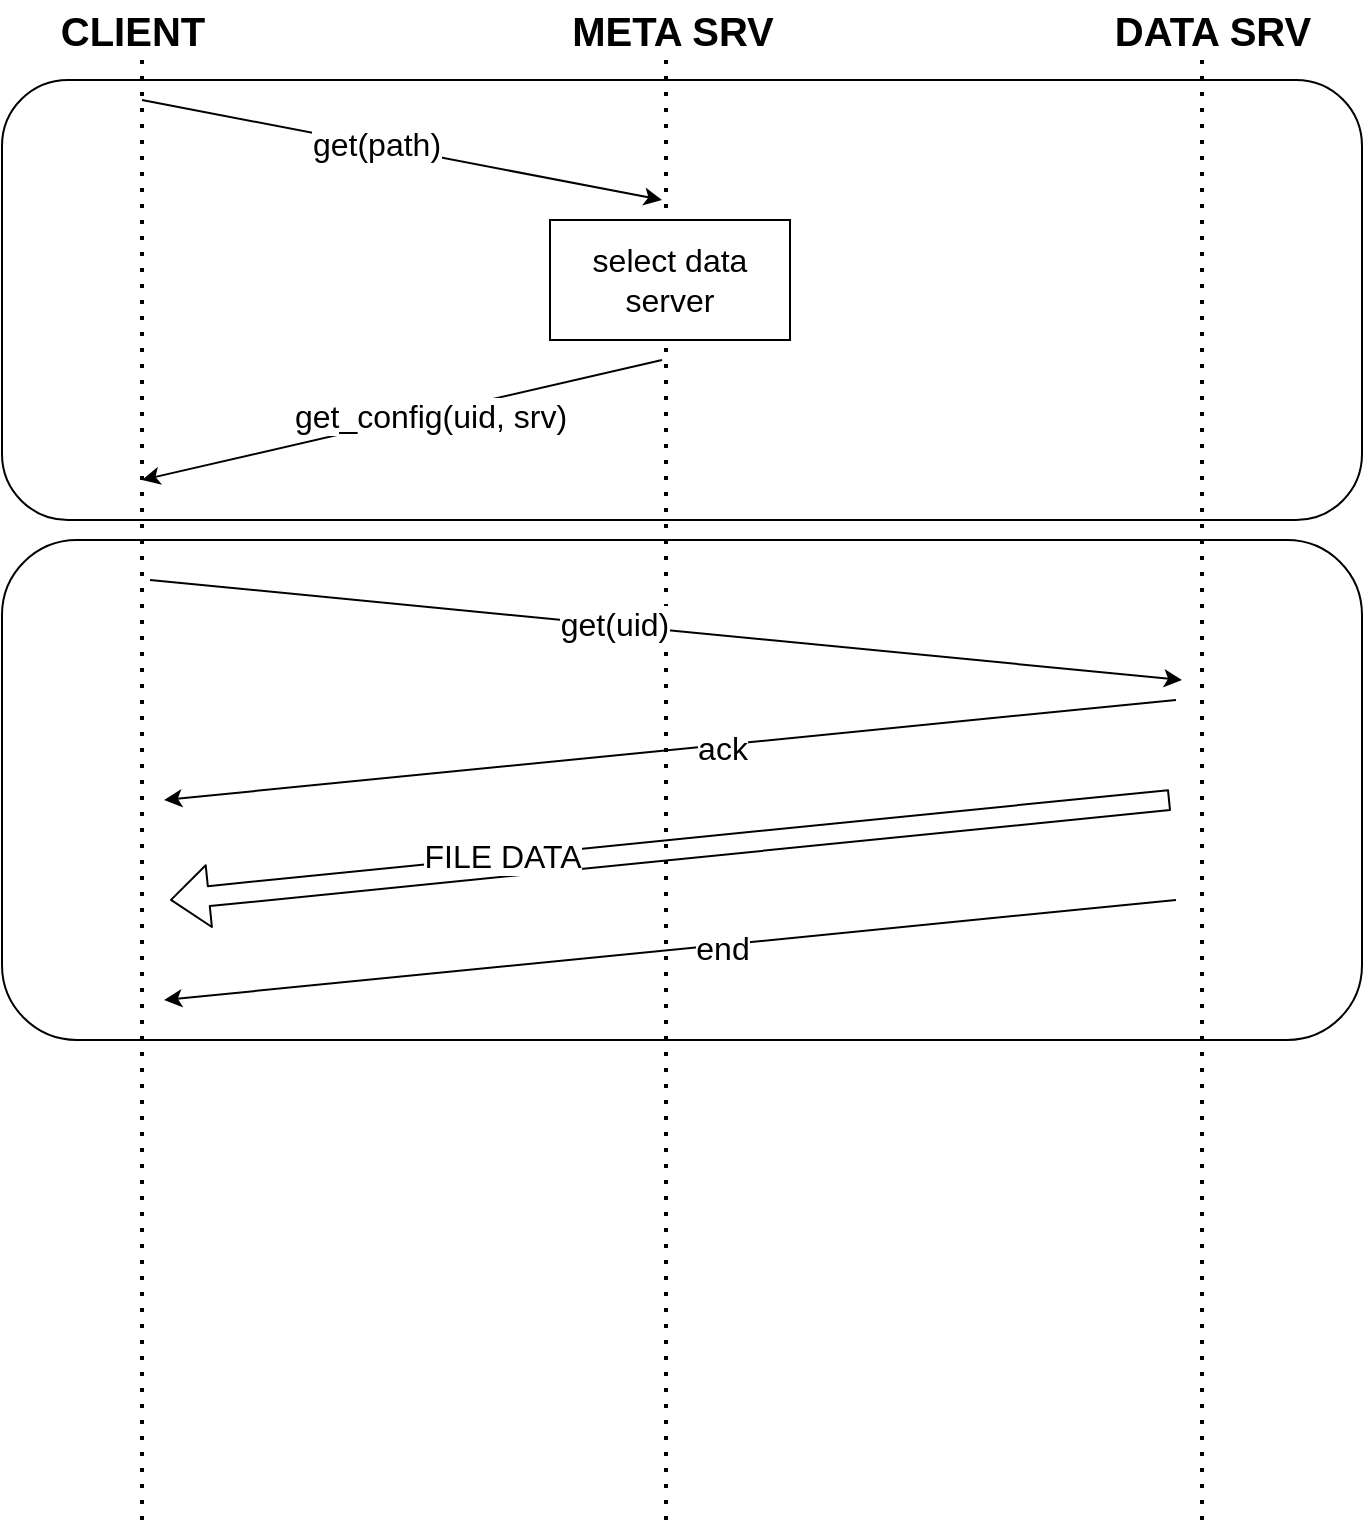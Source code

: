 <mxfile version="13.6.6" type="device"><diagram id="XRu48bGMbLp25wE2rFDU" name="Page-1"><mxGraphModel dx="1021" dy="548" grid="1" gridSize="10" guides="1" tooltips="1" connect="1" arrows="1" fold="1" page="1" pageScale="1" pageWidth="827" pageHeight="1169" math="0" shadow="0"><root><mxCell id="0"/><mxCell id="1" parent="0"/><mxCell id="jz_MTZWQlmgqcUxg6ZaU-56" value="" style="rounded=1;whiteSpace=wrap;html=1;fontSize=16;" vertex="1" parent="1"><mxGeometry x="80" y="370" width="680" height="250" as="geometry"/></mxCell><mxCell id="jz_MTZWQlmgqcUxg6ZaU-55" value="" style="rounded=1;whiteSpace=wrap;html=1;fontSize=16;" vertex="1" parent="1"><mxGeometry x="80" y="140" width="680" height="220" as="geometry"/></mxCell><mxCell id="jz_MTZWQlmgqcUxg6ZaU-21" value="" style="endArrow=none;dashed=1;html=1;dashPattern=1 3;strokeWidth=2;fontSize=12;" edge="1" parent="1"><mxGeometry width="50" height="50" relative="1" as="geometry"><mxPoint x="412" y="860.0" as="sourcePoint"/><mxPoint x="412" y="130" as="targetPoint"/></mxGeometry></mxCell><mxCell id="jz_MTZWQlmgqcUxg6ZaU-1" value="CLIENT" style="text;html=1;align=center;verticalAlign=middle;resizable=0;points=[];autosize=1;fontSize=20;fontStyle=1" vertex="1" parent="1"><mxGeometry x="100" y="100" width="90" height="30" as="geometry"/></mxCell><mxCell id="jz_MTZWQlmgqcUxg6ZaU-2" value="META SRV" style="text;html=1;align=center;verticalAlign=middle;resizable=0;points=[];autosize=1;fontSize=20;fontStyle=1" vertex="1" parent="1"><mxGeometry x="355" y="100" width="120" height="30" as="geometry"/></mxCell><mxCell id="jz_MTZWQlmgqcUxg6ZaU-3" value="DATA SRV" style="text;html=1;align=center;verticalAlign=middle;resizable=0;points=[];autosize=1;fontSize=20;fontStyle=1" vertex="1" parent="1"><mxGeometry x="625" y="100" width="120" height="30" as="geometry"/></mxCell><mxCell id="jz_MTZWQlmgqcUxg6ZaU-4" value="" style="endArrow=classic;html=1;fontSize=20;" edge="1" parent="1"><mxGeometry width="50" height="50" relative="1" as="geometry"><mxPoint x="150" y="150" as="sourcePoint"/><mxPoint x="410" y="200" as="targetPoint"/></mxGeometry></mxCell><mxCell id="jz_MTZWQlmgqcUxg6ZaU-5" value="&lt;div&gt;get(path)&lt;/div&gt;" style="edgeLabel;html=1;align=center;verticalAlign=middle;resizable=0;points=[];fontSize=16;" vertex="1" connectable="0" parent="jz_MTZWQlmgqcUxg6ZaU-4"><mxGeometry x="-0.102" y="1" relative="1" as="geometry"><mxPoint as="offset"/></mxGeometry></mxCell><mxCell id="jz_MTZWQlmgqcUxg6ZaU-20" value="" style="endArrow=none;dashed=1;html=1;dashPattern=1 3;strokeWidth=2;fontSize=12;" edge="1" parent="1"><mxGeometry width="50" height="50" relative="1" as="geometry"><mxPoint x="150" y="860" as="sourcePoint"/><mxPoint x="150" y="130" as="targetPoint"/></mxGeometry></mxCell><mxCell id="jz_MTZWQlmgqcUxg6ZaU-22" value="" style="endArrow=none;dashed=1;html=1;dashPattern=1 3;strokeWidth=2;fontSize=12;" edge="1" parent="1"><mxGeometry width="50" height="50" relative="1" as="geometry"><mxPoint x="680" y="860.0" as="sourcePoint"/><mxPoint x="680" y="130" as="targetPoint"/></mxGeometry></mxCell><mxCell id="jz_MTZWQlmgqcUxg6ZaU-43" value="select data server" style="rounded=0;whiteSpace=wrap;html=1;fontSize=16;" vertex="1" parent="1"><mxGeometry x="354" y="210" width="120" height="60" as="geometry"/></mxCell><mxCell id="jz_MTZWQlmgqcUxg6ZaU-44" value="" style="endArrow=classic;html=1;fontSize=20;" edge="1" parent="1"><mxGeometry width="50" height="50" relative="1" as="geometry"><mxPoint x="410" y="280" as="sourcePoint"/><mxPoint x="150" y="340" as="targetPoint"/></mxGeometry></mxCell><mxCell id="jz_MTZWQlmgqcUxg6ZaU-45" value="get_config(uid, srv)" style="edgeLabel;html=1;align=center;verticalAlign=middle;resizable=0;points=[];fontSize=16;" vertex="1" connectable="0" parent="jz_MTZWQlmgqcUxg6ZaU-44"><mxGeometry x="-0.102" y="1" relative="1" as="geometry"><mxPoint as="offset"/></mxGeometry></mxCell><mxCell id="jz_MTZWQlmgqcUxg6ZaU-46" value="" style="endArrow=classic;html=1;fontSize=20;" edge="1" parent="1"><mxGeometry width="50" height="50" relative="1" as="geometry"><mxPoint x="154" y="390" as="sourcePoint"/><mxPoint x="670" y="440" as="targetPoint"/></mxGeometry></mxCell><mxCell id="jz_MTZWQlmgqcUxg6ZaU-47" value="&lt;div&gt;get(uid)&lt;/div&gt;" style="edgeLabel;html=1;align=center;verticalAlign=middle;resizable=0;points=[];fontSize=16;" vertex="1" connectable="0" parent="jz_MTZWQlmgqcUxg6ZaU-46"><mxGeometry x="-0.102" y="1" relative="1" as="geometry"><mxPoint as="offset"/></mxGeometry></mxCell><mxCell id="jz_MTZWQlmgqcUxg6ZaU-48" value="" style="endArrow=classic;html=1;fontSize=20;" edge="1" parent="1"><mxGeometry width="50" height="50" relative="1" as="geometry"><mxPoint x="667" y="450" as="sourcePoint"/><mxPoint x="161" y="500" as="targetPoint"/></mxGeometry></mxCell><mxCell id="jz_MTZWQlmgqcUxg6ZaU-49" value="&lt;div&gt;ack&lt;/div&gt;" style="edgeLabel;html=1;align=center;verticalAlign=middle;resizable=0;points=[];fontSize=16;" vertex="1" connectable="0" parent="jz_MTZWQlmgqcUxg6ZaU-48"><mxGeometry x="-0.102" y="1" relative="1" as="geometry"><mxPoint as="offset"/></mxGeometry></mxCell><mxCell id="jz_MTZWQlmgqcUxg6ZaU-50" value="" style="shape=flexArrow;endArrow=classic;html=1;fontSize=16;" edge="1" parent="1"><mxGeometry width="50" height="50" relative="1" as="geometry"><mxPoint x="664" y="500" as="sourcePoint"/><mxPoint x="164" y="550" as="targetPoint"/></mxGeometry></mxCell><mxCell id="jz_MTZWQlmgqcUxg6ZaU-51" value="FILE DATA" style="edgeLabel;html=1;align=center;verticalAlign=middle;resizable=0;points=[];fontSize=16;" vertex="1" connectable="0" parent="jz_MTZWQlmgqcUxg6ZaU-50"><mxGeometry x="0.335" y="-6" relative="1" as="geometry"><mxPoint as="offset"/></mxGeometry></mxCell><mxCell id="jz_MTZWQlmgqcUxg6ZaU-52" value="" style="endArrow=classic;html=1;fontSize=20;" edge="1" parent="1"><mxGeometry width="50" height="50" relative="1" as="geometry"><mxPoint x="667" y="550" as="sourcePoint"/><mxPoint x="161" y="600" as="targetPoint"/></mxGeometry></mxCell><mxCell id="jz_MTZWQlmgqcUxg6ZaU-53" value="&lt;div&gt;end&lt;/div&gt;" style="edgeLabel;html=1;align=center;verticalAlign=middle;resizable=0;points=[];fontSize=16;" vertex="1" connectable="0" parent="jz_MTZWQlmgqcUxg6ZaU-52"><mxGeometry x="-0.102" y="1" relative="1" as="geometry"><mxPoint as="offset"/></mxGeometry></mxCell></root></mxGraphModel></diagram></mxfile>